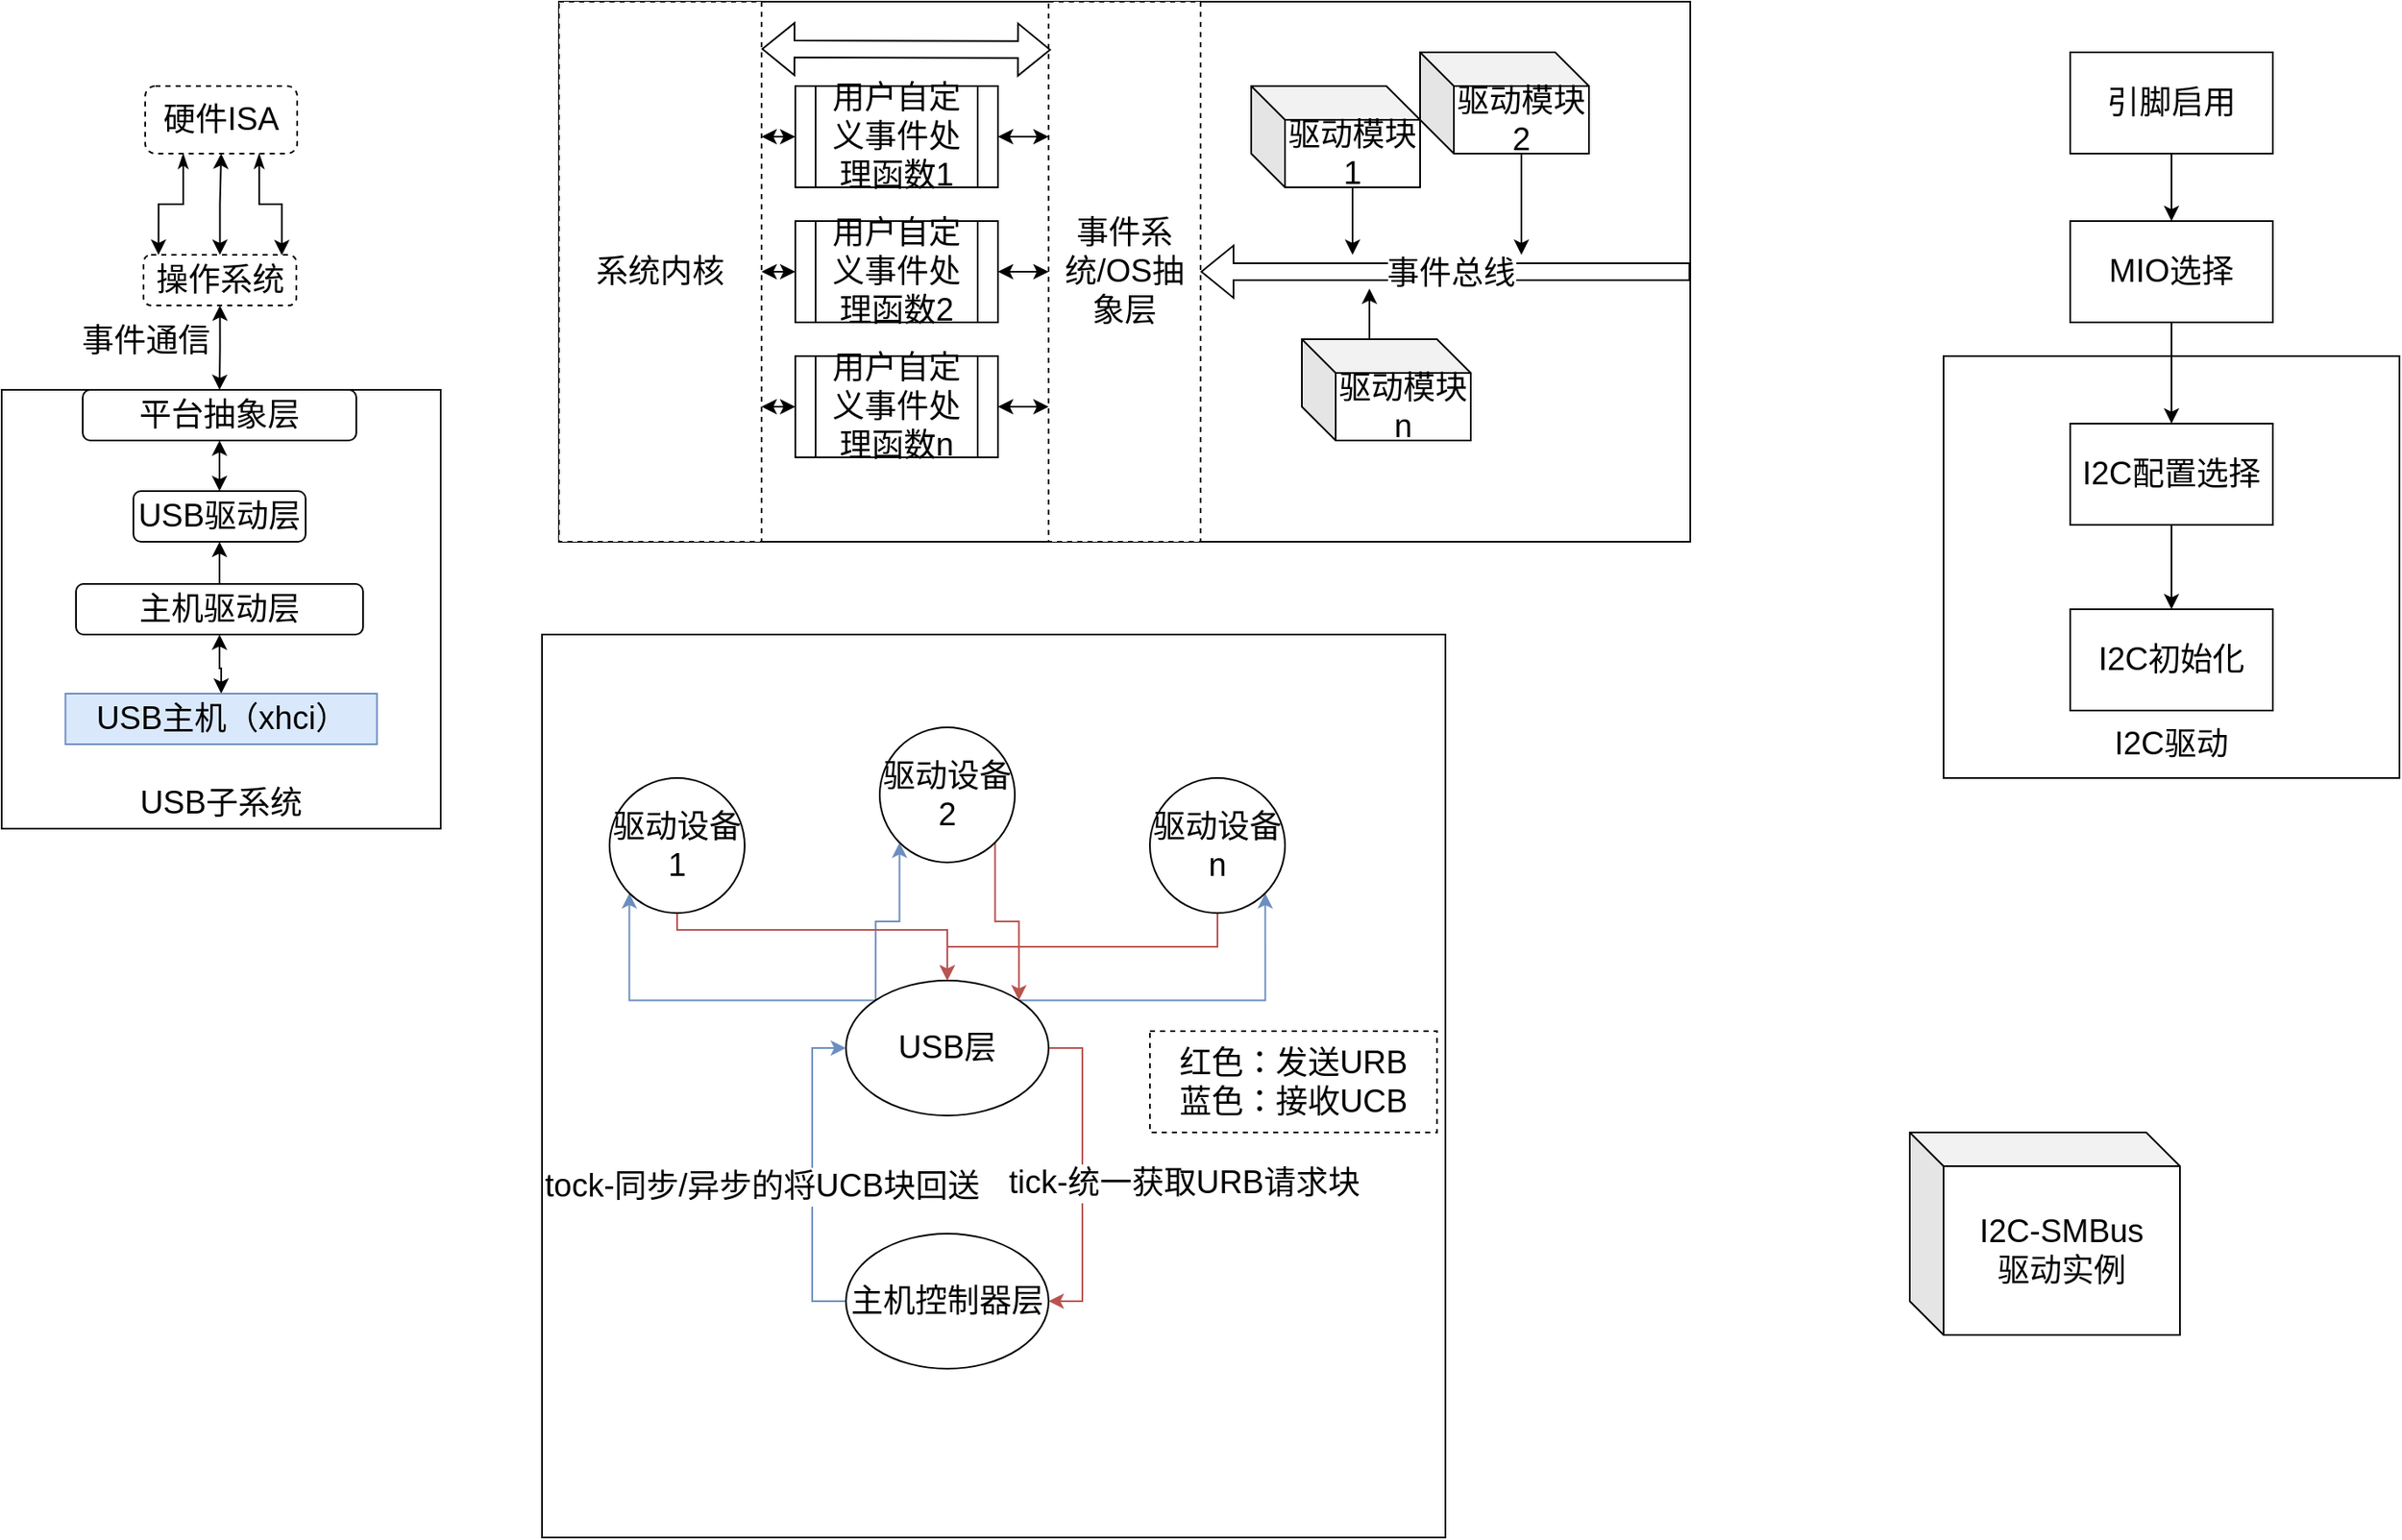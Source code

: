 <mxfile version="24.7.7">
  <diagram name="第 1 页" id="4xeG-ASjtE01gqBWx2Hc">
    <mxGraphModel dx="1805" dy="1017" grid="1" gridSize="10" guides="1" tooltips="1" connect="1" arrows="1" fold="1" page="1" pageScale="1" pageWidth="3300" pageHeight="4681" math="0" shadow="0">
      <root>
        <mxCell id="0" />
        <mxCell id="1" parent="0" />
        <mxCell id="08FRWVsudWINDoKfZmqp-48" value="" style="whiteSpace=wrap;html=1;aspect=fixed;fontSize=19;" vertex="1" parent="1">
          <mxGeometry x="610" y="425" width="535" height="535" as="geometry" />
        </mxCell>
        <mxCell id="08FRWVsudWINDoKfZmqp-28" value="" style="group;fontSize=19;" vertex="1" connectable="0" parent="1">
          <mxGeometry x="290" y="100" width="260" height="440" as="geometry" />
        </mxCell>
        <mxCell id="08FRWVsudWINDoKfZmqp-2" value="" style="whiteSpace=wrap;html=1;aspect=fixed;fontSize=19;" vertex="1" parent="08FRWVsudWINDoKfZmqp-28">
          <mxGeometry y="180" width="260" height="260" as="geometry" />
        </mxCell>
        <mxCell id="SofYbIExT5qBE5t5EB93-19" style="edgeStyle=orthogonalEdgeStyle;rounded=0;orthogonalLoop=1;jettySize=auto;html=1;entryX=0.5;entryY=1;entryDx=0;entryDy=0;startArrow=classic;startFill=1;fontSize=19;" parent="08FRWVsudWINDoKfZmqp-28" source="SofYbIExT5qBE5t5EB93-4" target="SofYbIExT5qBE5t5EB93-15" edge="1">
          <mxGeometry relative="1" as="geometry" />
        </mxCell>
        <mxCell id="q9YGnYQ9np7z41OHZB9R-4" style="edgeStyle=orthogonalEdgeStyle;rounded=0;orthogonalLoop=1;jettySize=auto;html=1;exitX=0.5;exitY=1;exitDx=0;exitDy=0;entryX=0.5;entryY=0;entryDx=0;entryDy=0;startArrow=classic;startFill=1;fontSize=19;" parent="08FRWVsudWINDoKfZmqp-28" source="SofYbIExT5qBE5t5EB93-4" target="q9YGnYQ9np7z41OHZB9R-2" edge="1">
          <mxGeometry relative="1" as="geometry" />
        </mxCell>
        <mxCell id="08FRWVsudWINDoKfZmqp-5" value="事件通信" style="edgeLabel;html=1;align=center;verticalAlign=middle;resizable=0;points=[];fontSize=19;" vertex="1" connectable="0" parent="q9YGnYQ9np7z41OHZB9R-4">
          <mxGeometry x="-0.161" y="-1" relative="1" as="geometry">
            <mxPoint x="-44" as="offset" />
          </mxGeometry>
        </mxCell>
        <mxCell id="SofYbIExT5qBE5t5EB93-4" value="&lt;font style=&quot;font-size: 19px;&quot;&gt;操作系统&lt;/font&gt;" style="rounded=1;whiteSpace=wrap;html=1;dashed=1;fontSize=19;" parent="08FRWVsudWINDoKfZmqp-28" vertex="1">
          <mxGeometry x="84" y="100" width="90.5" height="30" as="geometry" />
        </mxCell>
        <mxCell id="SofYbIExT5qBE5t5EB93-15" value="&lt;font style=&quot;font-size: 19px;&quot;&gt;硬件ISA&lt;/font&gt;" style="rounded=1;whiteSpace=wrap;html=1;dashed=1;fontSize=19;" parent="08FRWVsudWINDoKfZmqp-28" vertex="1">
          <mxGeometry x="85" width="90" height="40" as="geometry" />
        </mxCell>
        <mxCell id="SofYbIExT5qBE5t5EB93-21" style="edgeStyle=orthogonalEdgeStyle;rounded=0;orthogonalLoop=1;jettySize=auto;html=1;exitX=0.25;exitY=1;exitDx=0;exitDy=0;entryX=0.098;entryY=0;entryDx=0;entryDy=0;entryPerimeter=0;startArrow=classicThin;startFill=1;fontSize=19;" parent="08FRWVsudWINDoKfZmqp-28" source="SofYbIExT5qBE5t5EB93-15" target="SofYbIExT5qBE5t5EB93-4" edge="1">
          <mxGeometry relative="1" as="geometry" />
        </mxCell>
        <mxCell id="SofYbIExT5qBE5t5EB93-22" style="edgeStyle=orthogonalEdgeStyle;rounded=0;orthogonalLoop=1;jettySize=auto;html=1;exitX=0.75;exitY=1;exitDx=0;exitDy=0;entryX=0.905;entryY=0.008;entryDx=0;entryDy=0;entryPerimeter=0;startArrow=classicThin;startFill=1;fontSize=19;" parent="08FRWVsudWINDoKfZmqp-28" source="SofYbIExT5qBE5t5EB93-15" target="SofYbIExT5qBE5t5EB93-4" edge="1">
          <mxGeometry relative="1" as="geometry" />
        </mxCell>
        <mxCell id="RQC1SZQL9GjInuUlFMc3-30" value="USB驱动层" style="rounded=1;whiteSpace=wrap;html=1;fontSize=19;" parent="08FRWVsudWINDoKfZmqp-28" vertex="1">
          <mxGeometry x="78" y="240" width="102" height="30" as="geometry" />
        </mxCell>
        <mxCell id="RQC1SZQL9GjInuUlFMc3-105" style="edgeStyle=orthogonalEdgeStyle;rounded=0;orthogonalLoop=1;jettySize=auto;html=1;entryX=0.5;entryY=0;entryDx=0;entryDy=0;startArrow=classic;startFill=1;fontSize=19;" parent="08FRWVsudWINDoKfZmqp-28" source="RQC1SZQL9GjInuUlFMc3-31" target="RQC1SZQL9GjInuUlFMc3-104" edge="1">
          <mxGeometry relative="1" as="geometry" />
        </mxCell>
        <mxCell id="q9YGnYQ9np7z41OHZB9R-3" style="edgeStyle=orthogonalEdgeStyle;rounded=0;orthogonalLoop=1;jettySize=auto;html=1;exitX=0.5;exitY=0;exitDx=0;exitDy=0;entryX=0.5;entryY=1;entryDx=0;entryDy=0;fontSize=19;" parent="08FRWVsudWINDoKfZmqp-28" source="RQC1SZQL9GjInuUlFMc3-31" target="RQC1SZQL9GjInuUlFMc3-30" edge="1">
          <mxGeometry relative="1" as="geometry" />
        </mxCell>
        <mxCell id="RQC1SZQL9GjInuUlFMc3-31" value="主机驱动层" style="rounded=1;whiteSpace=wrap;html=1;fontSize=19;" parent="08FRWVsudWINDoKfZmqp-28" vertex="1">
          <mxGeometry x="44" y="295" width="170" height="30" as="geometry" />
        </mxCell>
        <mxCell id="RQC1SZQL9GjInuUlFMc3-104" value="USB主机（xhci）" style="rounded=0;whiteSpace=wrap;html=1;fontSize=19;fillColor=#dae8fc;strokeColor=#6c8ebf;" parent="08FRWVsudWINDoKfZmqp-28" vertex="1">
          <mxGeometry x="37.75" y="360" width="184.5" height="30" as="geometry" />
        </mxCell>
        <mxCell id="q9YGnYQ9np7z41OHZB9R-5" style="edgeStyle=orthogonalEdgeStyle;rounded=0;orthogonalLoop=1;jettySize=auto;html=1;exitX=0.5;exitY=1;exitDx=0;exitDy=0;entryX=0.5;entryY=0;entryDx=0;entryDy=0;startArrow=classic;startFill=1;fontSize=19;" parent="08FRWVsudWINDoKfZmqp-28" source="q9YGnYQ9np7z41OHZB9R-2" target="RQC1SZQL9GjInuUlFMc3-30" edge="1">
          <mxGeometry relative="1" as="geometry" />
        </mxCell>
        <mxCell id="q9YGnYQ9np7z41OHZB9R-2" value="平台抽象层" style="rounded=1;whiteSpace=wrap;html=1;fontSize=19;" parent="08FRWVsudWINDoKfZmqp-28" vertex="1">
          <mxGeometry x="48" y="180" width="162" height="30" as="geometry" />
        </mxCell>
        <mxCell id="08FRWVsudWINDoKfZmqp-4" value="USB子系统" style="text;html=1;align=center;verticalAlign=middle;whiteSpace=wrap;rounded=0;fontSize=19;" vertex="1" parent="08FRWVsudWINDoKfZmqp-28">
          <mxGeometry x="80" y="410" width="100" height="30" as="geometry" />
        </mxCell>
        <mxCell id="08FRWVsudWINDoKfZmqp-29" value="" style="group;fontSize=19;" vertex="1" connectable="0" parent="1">
          <mxGeometry x="620" y="50" width="670" height="320" as="geometry" />
        </mxCell>
        <mxCell id="08FRWVsudWINDoKfZmqp-6" value="" style="rounded=0;whiteSpace=wrap;html=1;fontSize=19;" vertex="1" parent="08FRWVsudWINDoKfZmqp-29">
          <mxGeometry width="670" height="320" as="geometry" />
        </mxCell>
        <mxCell id="08FRWVsudWINDoKfZmqp-7" style="edgeStyle=orthogonalEdgeStyle;rounded=0;orthogonalLoop=1;jettySize=auto;html=1;exitX=0;exitY=0.25;exitDx=0;exitDy=0;entryX=1;entryY=0.5;entryDx=0;entryDy=0;startArrow=classic;startFill=1;fontSize=19;" edge="1" parent="08FRWVsudWINDoKfZmqp-29" source="08FRWVsudWINDoKfZmqp-10" target="08FRWVsudWINDoKfZmqp-17">
          <mxGeometry relative="1" as="geometry" />
        </mxCell>
        <mxCell id="08FRWVsudWINDoKfZmqp-8" style="edgeStyle=orthogonalEdgeStyle;rounded=0;orthogonalLoop=1;jettySize=auto;html=1;exitX=0;exitY=0.5;exitDx=0;exitDy=0;entryX=1;entryY=0.5;entryDx=0;entryDy=0;startArrow=classic;startFill=1;fontSize=19;" edge="1" parent="08FRWVsudWINDoKfZmqp-29" source="08FRWVsudWINDoKfZmqp-10" target="08FRWVsudWINDoKfZmqp-13">
          <mxGeometry relative="1" as="geometry" />
        </mxCell>
        <mxCell id="08FRWVsudWINDoKfZmqp-9" style="edgeStyle=orthogonalEdgeStyle;rounded=0;orthogonalLoop=1;jettySize=auto;html=1;exitX=0;exitY=0.75;exitDx=0;exitDy=0;entryX=1;entryY=0.5;entryDx=0;entryDy=0;startArrow=classic;startFill=1;fontSize=19;" edge="1" parent="08FRWVsudWINDoKfZmqp-29" source="08FRWVsudWINDoKfZmqp-10" target="08FRWVsudWINDoKfZmqp-15">
          <mxGeometry relative="1" as="geometry" />
        </mxCell>
        <mxCell id="08FRWVsudWINDoKfZmqp-10" value="事件系统/OS抽象层" style="rounded=0;whiteSpace=wrap;html=1;dashed=1;fontSize=19;" vertex="1" parent="08FRWVsudWINDoKfZmqp-29">
          <mxGeometry x="290" width="90" height="320" as="geometry" />
        </mxCell>
        <mxCell id="08FRWVsudWINDoKfZmqp-11" value="系统内核" style="rounded=0;whiteSpace=wrap;html=1;dashed=1;fontSize=19;" vertex="1" parent="08FRWVsudWINDoKfZmqp-29">
          <mxGeometry width="120" height="320" as="geometry" />
        </mxCell>
        <mxCell id="08FRWVsudWINDoKfZmqp-12" style="edgeStyle=orthogonalEdgeStyle;rounded=0;orthogonalLoop=1;jettySize=auto;html=1;exitX=0;exitY=0.5;exitDx=0;exitDy=0;entryX=1;entryY=0.5;entryDx=0;entryDy=0;startArrow=classic;startFill=1;fontSize=19;" edge="1" parent="08FRWVsudWINDoKfZmqp-29" source="08FRWVsudWINDoKfZmqp-13" target="08FRWVsudWINDoKfZmqp-11">
          <mxGeometry relative="1" as="geometry" />
        </mxCell>
        <mxCell id="08FRWVsudWINDoKfZmqp-13" value="用户自定义事件处理函数2" style="shape=process;whiteSpace=wrap;html=1;backgroundOutline=1;fontSize=19;" vertex="1" parent="08FRWVsudWINDoKfZmqp-29">
          <mxGeometry x="140" y="130" width="120" height="60" as="geometry" />
        </mxCell>
        <mxCell id="08FRWVsudWINDoKfZmqp-14" style="edgeStyle=orthogonalEdgeStyle;rounded=0;orthogonalLoop=1;jettySize=auto;html=1;exitX=0;exitY=0.5;exitDx=0;exitDy=0;entryX=1;entryY=0.75;entryDx=0;entryDy=0;startArrow=classic;startFill=1;fontSize=19;" edge="1" parent="08FRWVsudWINDoKfZmqp-29" source="08FRWVsudWINDoKfZmqp-15" target="08FRWVsudWINDoKfZmqp-11">
          <mxGeometry relative="1" as="geometry" />
        </mxCell>
        <mxCell id="08FRWVsudWINDoKfZmqp-15" value="用户自定义事件处理函数n" style="shape=process;whiteSpace=wrap;html=1;backgroundOutline=1;fontSize=19;" vertex="1" parent="08FRWVsudWINDoKfZmqp-29">
          <mxGeometry x="140" y="210" width="120" height="60" as="geometry" />
        </mxCell>
        <mxCell id="08FRWVsudWINDoKfZmqp-16" style="edgeStyle=orthogonalEdgeStyle;rounded=0;orthogonalLoop=1;jettySize=auto;html=1;exitX=0;exitY=0.5;exitDx=0;exitDy=0;entryX=1;entryY=0.25;entryDx=0;entryDy=0;startArrow=classic;startFill=1;fontSize=19;" edge="1" parent="08FRWVsudWINDoKfZmqp-29" source="08FRWVsudWINDoKfZmqp-17" target="08FRWVsudWINDoKfZmqp-11">
          <mxGeometry relative="1" as="geometry" />
        </mxCell>
        <mxCell id="08FRWVsudWINDoKfZmqp-17" value="用户自定义事件处理函数1" style="shape=process;whiteSpace=wrap;html=1;backgroundOutline=1;fontSize=19;" vertex="1" parent="08FRWVsudWINDoKfZmqp-29">
          <mxGeometry x="140" y="50" width="120" height="60" as="geometry" />
        </mxCell>
        <mxCell id="08FRWVsudWINDoKfZmqp-18" style="edgeStyle=orthogonalEdgeStyle;rounded=0;orthogonalLoop=1;jettySize=auto;html=1;exitX=0;exitY=0;exitDx=60;exitDy=50;exitPerimeter=0;fontSize=19;" edge="1" parent="08FRWVsudWINDoKfZmqp-29" source="08FRWVsudWINDoKfZmqp-19">
          <mxGeometry relative="1" as="geometry">
            <mxPoint x="470" y="150" as="targetPoint" />
          </mxGeometry>
        </mxCell>
        <mxCell id="08FRWVsudWINDoKfZmqp-19" value="驱动模块1" style="shape=cube;whiteSpace=wrap;html=1;boundedLbl=1;backgroundOutline=1;darkOpacity=0.05;darkOpacity2=0.1;fontSize=19;" vertex="1" parent="08FRWVsudWINDoKfZmqp-29">
          <mxGeometry x="410" y="50" width="100" height="60" as="geometry" />
        </mxCell>
        <mxCell id="08FRWVsudWINDoKfZmqp-20" value="" style="shape=flexArrow;endArrow=classic;startArrow=classic;html=1;rounded=0;entryX=0.015;entryY=0.089;entryDx=0;entryDy=0;entryPerimeter=0;fontSize=19;" edge="1" parent="08FRWVsudWINDoKfZmqp-29" target="08FRWVsudWINDoKfZmqp-10">
          <mxGeometry width="100" height="100" relative="1" as="geometry">
            <mxPoint x="120" y="28" as="sourcePoint" />
            <mxPoint x="250" y="-30" as="targetPoint" />
          </mxGeometry>
        </mxCell>
        <mxCell id="08FRWVsudWINDoKfZmqp-21" value="" style="shape=flexArrow;endArrow=classic;html=1;rounded=0;entryX=1;entryY=0.5;entryDx=0;entryDy=0;exitX=1;exitY=0.5;exitDx=0;exitDy=0;fontSize=19;" edge="1" parent="08FRWVsudWINDoKfZmqp-29" source="08FRWVsudWINDoKfZmqp-6" target="08FRWVsudWINDoKfZmqp-10">
          <mxGeometry width="50" height="50" relative="1" as="geometry">
            <mxPoint x="531.24" y="190" as="sourcePoint" />
            <mxPoint x="430.0" y="151.28" as="targetPoint" />
          </mxGeometry>
        </mxCell>
        <mxCell id="08FRWVsudWINDoKfZmqp-22" value="事件总线" style="edgeLabel;html=1;align=center;verticalAlign=middle;resizable=0;points=[];fontSize=19;" vertex="1" connectable="0" parent="08FRWVsudWINDoKfZmqp-21">
          <mxGeometry x="-0.017" y="1" relative="1" as="geometry">
            <mxPoint as="offset" />
          </mxGeometry>
        </mxCell>
        <mxCell id="08FRWVsudWINDoKfZmqp-23" style="edgeStyle=orthogonalEdgeStyle;rounded=0;orthogonalLoop=1;jettySize=auto;html=1;exitX=0;exitY=0;exitDx=60;exitDy=50;exitPerimeter=0;fontSize=19;" edge="1" parent="08FRWVsudWINDoKfZmqp-29" source="08FRWVsudWINDoKfZmqp-24">
          <mxGeometry relative="1" as="geometry">
            <mxPoint x="570" y="150" as="targetPoint" />
          </mxGeometry>
        </mxCell>
        <mxCell id="08FRWVsudWINDoKfZmqp-24" value="驱动模块2" style="shape=cube;whiteSpace=wrap;html=1;boundedLbl=1;backgroundOutline=1;darkOpacity=0.05;darkOpacity2=0.1;fontSize=19;" vertex="1" parent="08FRWVsudWINDoKfZmqp-29">
          <mxGeometry x="510" y="30" width="100" height="60" as="geometry" />
        </mxCell>
        <mxCell id="08FRWVsudWINDoKfZmqp-25" style="edgeStyle=orthogonalEdgeStyle;rounded=0;orthogonalLoop=1;jettySize=auto;html=1;exitX=0;exitY=0;exitDx=40;exitDy=0;exitPerimeter=0;fontSize=19;" edge="1" parent="08FRWVsudWINDoKfZmqp-29" source="08FRWVsudWINDoKfZmqp-26">
          <mxGeometry relative="1" as="geometry">
            <mxPoint x="480" y="170" as="targetPoint" />
          </mxGeometry>
        </mxCell>
        <mxCell id="08FRWVsudWINDoKfZmqp-26" value="驱动模块n" style="shape=cube;whiteSpace=wrap;html=1;boundedLbl=1;backgroundOutline=1;darkOpacity=0.05;darkOpacity2=0.1;fontSize=19;" vertex="1" parent="08FRWVsudWINDoKfZmqp-29">
          <mxGeometry x="440" y="200" width="100" height="60" as="geometry" />
        </mxCell>
        <mxCell id="08FRWVsudWINDoKfZmqp-30" style="edgeStyle=orthogonalEdgeStyle;rounded=0;orthogonalLoop=1;jettySize=auto;html=1;exitX=1;exitY=0.5;exitDx=0;exitDy=0;entryX=1;entryY=0.5;entryDx=0;entryDy=0;fillColor=#f8cecc;strokeColor=#b85450;fontSize=19;" edge="1" parent="1" source="08FRWVsudWINDoKfZmqp-35" target="08FRWVsudWINDoKfZmqp-38">
          <mxGeometry relative="1" as="geometry" />
        </mxCell>
        <mxCell id="08FRWVsudWINDoKfZmqp-31" value="tick-统一获取URB请求块" style="edgeLabel;html=1;align=center;verticalAlign=middle;resizable=0;points=[];container=0;fontSize=19;" vertex="1" connectable="0" parent="08FRWVsudWINDoKfZmqp-30">
          <mxGeometry x="0.053" y="1" relative="1" as="geometry">
            <mxPoint x="59" as="offset" />
          </mxGeometry>
        </mxCell>
        <mxCell id="08FRWVsudWINDoKfZmqp-32" style="edgeStyle=orthogonalEdgeStyle;rounded=0;orthogonalLoop=1;jettySize=auto;html=1;exitX=0;exitY=0;exitDx=0;exitDy=0;entryX=0;entryY=1;entryDx=0;entryDy=0;fillColor=#dae8fc;strokeColor=#6c8ebf;fontSize=19;" edge="1" parent="1" source="08FRWVsudWINDoKfZmqp-35" target="08FRWVsudWINDoKfZmqp-42">
          <mxGeometry relative="1" as="geometry" />
        </mxCell>
        <mxCell id="08FRWVsudWINDoKfZmqp-33" style="edgeStyle=orthogonalEdgeStyle;rounded=0;orthogonalLoop=1;jettySize=auto;html=1;exitX=0;exitY=0;exitDx=0;exitDy=0;entryX=0;entryY=1;entryDx=0;entryDy=0;fillColor=#dae8fc;strokeColor=#6c8ebf;fontSize=19;" edge="1" parent="1" source="08FRWVsudWINDoKfZmqp-35" target="08FRWVsudWINDoKfZmqp-40">
          <mxGeometry relative="1" as="geometry" />
        </mxCell>
        <mxCell id="08FRWVsudWINDoKfZmqp-34" style="edgeStyle=orthogonalEdgeStyle;rounded=0;orthogonalLoop=1;jettySize=auto;html=1;exitX=1;exitY=0;exitDx=0;exitDy=0;entryX=1;entryY=1;entryDx=0;entryDy=0;fillColor=#dae8fc;strokeColor=#6c8ebf;fontSize=19;" edge="1" parent="1" source="08FRWVsudWINDoKfZmqp-35" target="08FRWVsudWINDoKfZmqp-44">
          <mxGeometry relative="1" as="geometry" />
        </mxCell>
        <mxCell id="08FRWVsudWINDoKfZmqp-35" value="USB层" style="ellipse;whiteSpace=wrap;html=1;container=0;fontSize=19;" vertex="1" parent="1">
          <mxGeometry x="790" y="630" width="120" height="80" as="geometry" />
        </mxCell>
        <mxCell id="08FRWVsudWINDoKfZmqp-36" style="edgeStyle=orthogonalEdgeStyle;rounded=0;orthogonalLoop=1;jettySize=auto;html=1;entryX=0;entryY=0.5;entryDx=0;entryDy=0;exitX=0;exitY=0.5;exitDx=0;exitDy=0;fillColor=#dae8fc;strokeColor=#6c8ebf;fontSize=19;" edge="1" parent="1" source="08FRWVsudWINDoKfZmqp-38" target="08FRWVsudWINDoKfZmqp-35">
          <mxGeometry relative="1" as="geometry" />
        </mxCell>
        <mxCell id="08FRWVsudWINDoKfZmqp-37" value="tock-同步/异步的将UCB块回送" style="edgeLabel;html=1;align=center;verticalAlign=middle;resizable=0;points=[];container=0;fontSize=19;" vertex="1" connectable="0" parent="08FRWVsudWINDoKfZmqp-36">
          <mxGeometry x="-0.074" relative="1" as="geometry">
            <mxPoint x="-30" as="offset" />
          </mxGeometry>
        </mxCell>
        <mxCell id="08FRWVsudWINDoKfZmqp-38" value="主机控制器层" style="ellipse;whiteSpace=wrap;html=1;container=0;fontSize=19;" vertex="1" parent="1">
          <mxGeometry x="790" y="780" width="120" height="80" as="geometry" />
        </mxCell>
        <mxCell id="08FRWVsudWINDoKfZmqp-39" style="edgeStyle=orthogonalEdgeStyle;rounded=0;orthogonalLoop=1;jettySize=auto;html=1;exitX=0.5;exitY=1;exitDx=0;exitDy=0;entryX=0.5;entryY=0;entryDx=0;entryDy=0;fillColor=#f8cecc;strokeColor=#b85450;fontSize=19;" edge="1" parent="1" source="08FRWVsudWINDoKfZmqp-40" target="08FRWVsudWINDoKfZmqp-35">
          <mxGeometry relative="1" as="geometry">
            <Array as="points">
              <mxPoint x="690" y="600" />
              <mxPoint x="850" y="600" />
            </Array>
          </mxGeometry>
        </mxCell>
        <mxCell id="08FRWVsudWINDoKfZmqp-40" value="驱动设备1" style="ellipse;whiteSpace=wrap;html=1;aspect=fixed;container=0;fontSize=19;" vertex="1" parent="1">
          <mxGeometry x="650" y="510" width="80" height="80" as="geometry" />
        </mxCell>
        <mxCell id="08FRWVsudWINDoKfZmqp-41" style="edgeStyle=orthogonalEdgeStyle;rounded=0;orthogonalLoop=1;jettySize=auto;html=1;exitX=1;exitY=1;exitDx=0;exitDy=0;entryX=1;entryY=0;entryDx=0;entryDy=0;fillColor=#f8cecc;strokeColor=#b85450;fontSize=19;" edge="1" parent="1" source="08FRWVsudWINDoKfZmqp-42" target="08FRWVsudWINDoKfZmqp-35">
          <mxGeometry relative="1" as="geometry" />
        </mxCell>
        <mxCell id="08FRWVsudWINDoKfZmqp-42" value="驱动设备2" style="ellipse;whiteSpace=wrap;html=1;aspect=fixed;container=0;fontSize=19;" vertex="1" parent="1">
          <mxGeometry x="810" y="480" width="80" height="80" as="geometry" />
        </mxCell>
        <mxCell id="08FRWVsudWINDoKfZmqp-43" style="edgeStyle=orthogonalEdgeStyle;rounded=0;orthogonalLoop=1;jettySize=auto;html=1;exitX=0.5;exitY=1;exitDx=0;exitDy=0;entryX=0.5;entryY=0;entryDx=0;entryDy=0;fillColor=#f8cecc;strokeColor=#b85450;fontSize=19;" edge="1" parent="1" source="08FRWVsudWINDoKfZmqp-44" target="08FRWVsudWINDoKfZmqp-35">
          <mxGeometry relative="1" as="geometry" />
        </mxCell>
        <mxCell id="08FRWVsudWINDoKfZmqp-44" value="驱动设备n" style="ellipse;whiteSpace=wrap;html=1;aspect=fixed;container=0;fontSize=19;" vertex="1" parent="1">
          <mxGeometry x="970" y="510" width="80" height="80" as="geometry" />
        </mxCell>
        <mxCell id="08FRWVsudWINDoKfZmqp-45" value="红色：发送URB&lt;div style=&quot;font-size: 19px;&quot;&gt;蓝色：接收UCB&lt;/div&gt;" style="rounded=0;whiteSpace=wrap;html=1;dashed=1;container=0;fontSize=19;" vertex="1" parent="1">
          <mxGeometry x="970" y="660" width="170" height="60" as="geometry" />
        </mxCell>
        <mxCell id="08FRWVsudWINDoKfZmqp-52" value="" style="rounded=0;whiteSpace=wrap;html=1;fontSize=19;" vertex="1" parent="1">
          <mxGeometry x="1440" y="260" width="270" height="250" as="geometry" />
        </mxCell>
        <mxCell id="08FRWVsudWINDoKfZmqp-57" style="edgeStyle=orthogonalEdgeStyle;rounded=0;orthogonalLoop=1;jettySize=auto;html=1;exitX=0.5;exitY=1;exitDx=0;exitDy=0;entryX=0.5;entryY=0;entryDx=0;entryDy=0;fontSize=19;" edge="1" parent="1" source="08FRWVsudWINDoKfZmqp-53" target="08FRWVsudWINDoKfZmqp-58">
          <mxGeometry relative="1" as="geometry" />
        </mxCell>
        <mxCell id="08FRWVsudWINDoKfZmqp-53" value="MIO选择" style="rounded=0;whiteSpace=wrap;html=1;fontSize=19;" vertex="1" parent="1">
          <mxGeometry x="1515" y="180" width="120" height="60" as="geometry" />
        </mxCell>
        <mxCell id="08FRWVsudWINDoKfZmqp-56" style="edgeStyle=orthogonalEdgeStyle;rounded=0;orthogonalLoop=1;jettySize=auto;html=1;exitX=0.5;exitY=1;exitDx=0;exitDy=0;entryX=0.5;entryY=0;entryDx=0;entryDy=0;fontSize=19;" edge="1" parent="1" source="08FRWVsudWINDoKfZmqp-55" target="08FRWVsudWINDoKfZmqp-53">
          <mxGeometry relative="1" as="geometry" />
        </mxCell>
        <mxCell id="08FRWVsudWINDoKfZmqp-55" value="引脚启用" style="rounded=0;whiteSpace=wrap;html=1;fontSize=19;" vertex="1" parent="1">
          <mxGeometry x="1515" y="80" width="120" height="60" as="geometry" />
        </mxCell>
        <mxCell id="08FRWVsudWINDoKfZmqp-60" style="edgeStyle=orthogonalEdgeStyle;rounded=0;orthogonalLoop=1;jettySize=auto;html=1;exitX=0.5;exitY=1;exitDx=0;exitDy=0;entryX=0.5;entryY=0;entryDx=0;entryDy=0;fontSize=19;" edge="1" parent="1" source="08FRWVsudWINDoKfZmqp-58" target="08FRWVsudWINDoKfZmqp-59">
          <mxGeometry relative="1" as="geometry" />
        </mxCell>
        <mxCell id="08FRWVsudWINDoKfZmqp-58" value="I2C配置选择" style="rounded=0;whiteSpace=wrap;html=1;fontSize=19;" vertex="1" parent="1">
          <mxGeometry x="1515" y="300" width="120" height="60" as="geometry" />
        </mxCell>
        <mxCell id="08FRWVsudWINDoKfZmqp-59" value="I2C初始化" style="rounded=0;whiteSpace=wrap;html=1;fontSize=19;" vertex="1" parent="1">
          <mxGeometry x="1515" y="410" width="120" height="60" as="geometry" />
        </mxCell>
        <mxCell id="08FRWVsudWINDoKfZmqp-61" value="I2C-SMBus&lt;div&gt;驱动实例&lt;/div&gt;" style="shape=cube;whiteSpace=wrap;html=1;boundedLbl=1;backgroundOutline=1;darkOpacity=0.05;darkOpacity2=0.1;fontSize=19;" vertex="1" parent="1">
          <mxGeometry x="1420" y="720" width="160" height="120" as="geometry" />
        </mxCell>
        <mxCell id="08FRWVsudWINDoKfZmqp-62" value="I2C驱动" style="text;html=1;align=center;verticalAlign=middle;whiteSpace=wrap;rounded=0;fontSize=19;" vertex="1" parent="1">
          <mxGeometry x="1440" y="470" width="270" height="40" as="geometry" />
        </mxCell>
      </root>
    </mxGraphModel>
  </diagram>
</mxfile>
